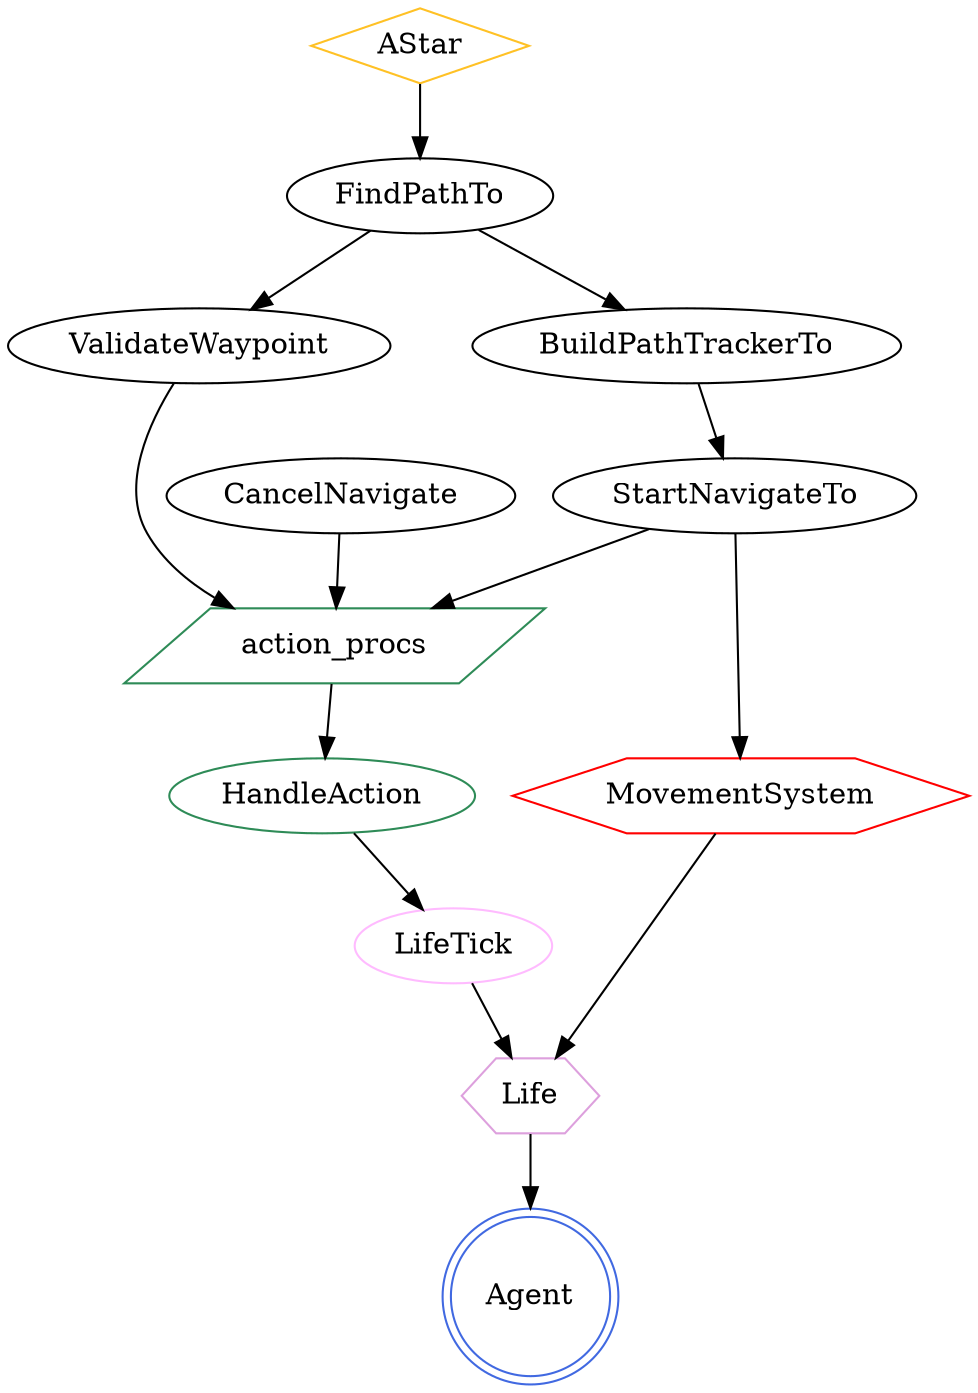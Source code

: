 
digraph {
    Agent [shape=doublecircle, color=royalblue]

    # Data containers

    # Functions
    Life [shape=hexagon color=plum]
    LifeTick [color=plum1]
    AStar [shape=diamond color=goldenrod1]
    FindPathTo
    ValidateWaypoint
    BuildPathTrackerTo
    CancelNavigate
    StartNavigateTo
    MovementSystem [shape=hexagon color=red]
    HandleAction [color=seagreen]
    action_procs [shape=parallelogram color=seagreen4]

    # Call stack
    AStar -> FindPathTo
    FindPathTo -> ValidateWaypoint
    FindPathTo -> BuildPathTrackerTo
    BuildPathTrackerTo -> StartNavigateTo
    StartNavigateTo -> MovementSystem
    MovementSystem -> Life
    action_procs -> HandleAction
    LifeTick -> Life
    HandleAction -> LifeTick
    Life -> Agent

    {CancelNavigate StartNavigateTo ValidateWaypoint} -> action_procs
}

